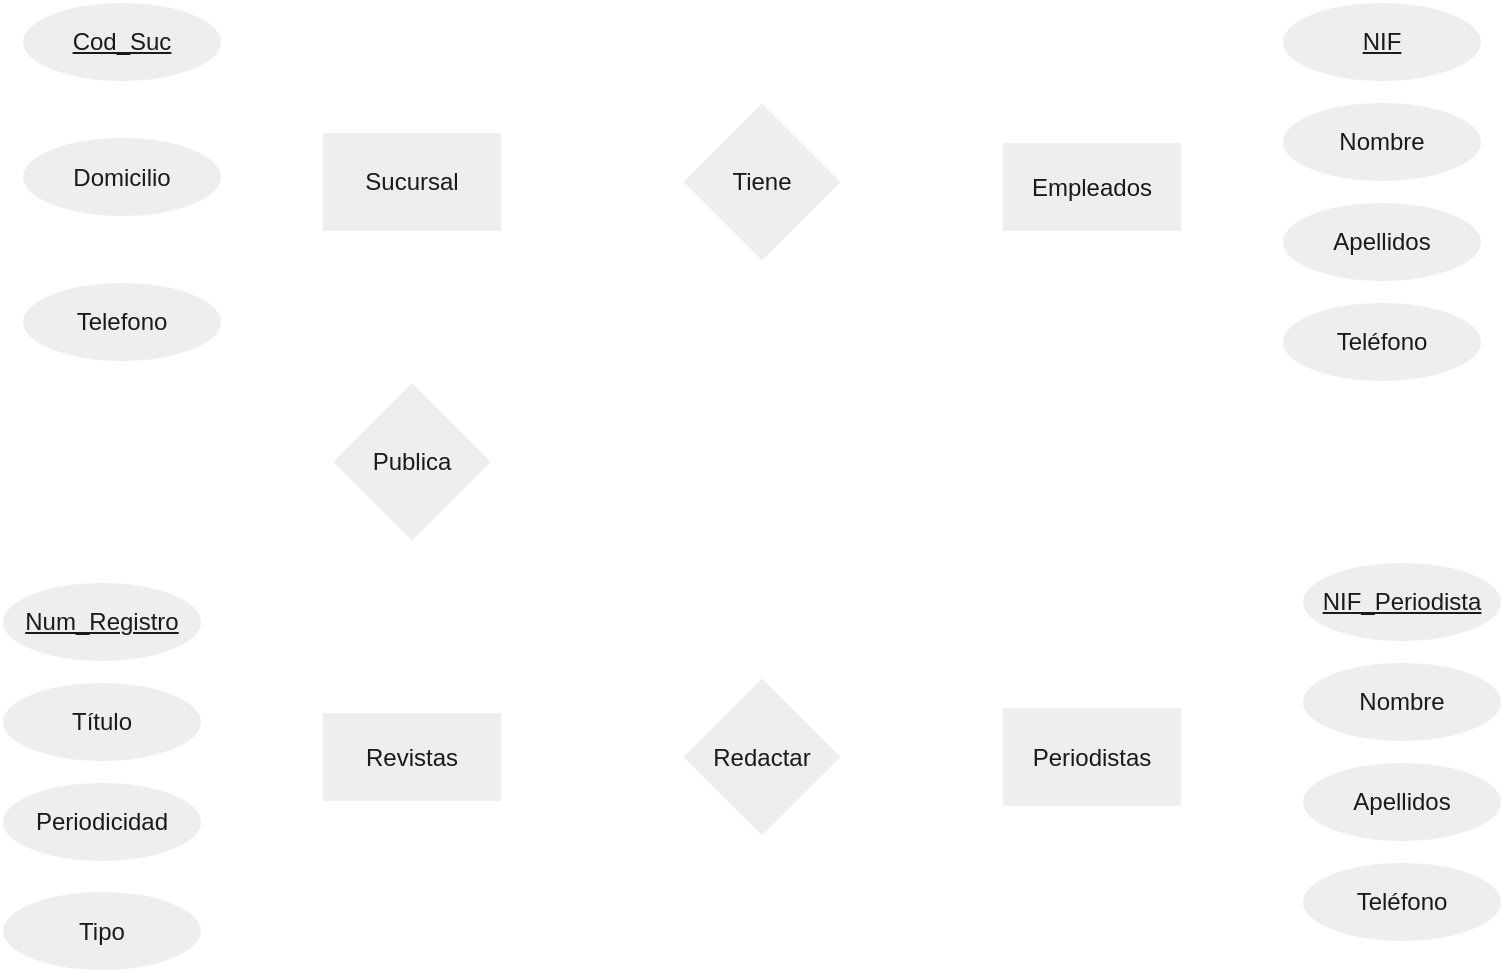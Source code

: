 <mxfile version="21.0.2" type="github"><diagram name="Página-1" id="ox2vqchbZVkBK26QEsON"><mxGraphModel dx="1434" dy="796" grid="1" gridSize="10" guides="1" tooltips="1" connect="1" arrows="1" fold="1" page="1" pageScale="1" pageWidth="827" pageHeight="1169" math="0" shadow="0"><root><mxCell id="0"/><mxCell id="1" parent="0"/><mxCell id="AbelFdgUOS8C26CB8C7A-3" value="Sucursal" style="rounded=0;whiteSpace=wrap;html=1;strokeColor=#FFFFFF;fontColor=#1A1A1A;fillColor=#EEEEEE;" vertex="1" parent="1"><mxGeometry x="180" y="235" width="90" height="50" as="geometry"/></mxCell><mxCell id="AbelFdgUOS8C26CB8C7A-5" value="Domicilio" style="ellipse;whiteSpace=wrap;html=1;strokeColor=#FFFFFF;fontColor=#1A1A1A;fillColor=#EEEEEE;" vertex="1" parent="1"><mxGeometry x="30" y="237.5" width="100" height="40" as="geometry"/></mxCell><mxCell id="AbelFdgUOS8C26CB8C7A-6" value="&lt;u&gt;Cod_Suc&lt;/u&gt;" style="ellipse;whiteSpace=wrap;html=1;strokeColor=#FFFFFF;fontColor=#1A1A1A;fillColor=#EEEEEE;" vertex="1" parent="1"><mxGeometry x="30" y="170" width="100" height="40" as="geometry"/></mxCell><mxCell id="AbelFdgUOS8C26CB8C7A-8" value="" style="endArrow=none;html=1;rounded=0;strokeColor=#FFFFFF;fontColor=#FFFFFF;entryX=0;entryY=0.25;entryDx=0;entryDy=0;" edge="1" parent="1" target="AbelFdgUOS8C26CB8C7A-3"><mxGeometry width="50" height="50" relative="1" as="geometry"><mxPoint x="130" y="190" as="sourcePoint"/><mxPoint x="180" y="140" as="targetPoint"/></mxGeometry></mxCell><mxCell id="AbelFdgUOS8C26CB8C7A-9" value="" style="endArrow=none;html=1;rounded=0;strokeColor=#FFFFFF;fontColor=#FFFFFF;entryX=0;entryY=0.5;entryDx=0;entryDy=0;" edge="1" parent="1" target="AbelFdgUOS8C26CB8C7A-3"><mxGeometry width="50" height="50" relative="1" as="geometry"><mxPoint x="130" y="260" as="sourcePoint"/><mxPoint x="180" y="210" as="targetPoint"/></mxGeometry></mxCell><mxCell id="AbelFdgUOS8C26CB8C7A-10" value="" style="endArrow=none;html=1;rounded=0;strokeColor=#FFFFFF;fontColor=#FFFFFF;entryX=0;entryY=0.5;entryDx=0;entryDy=0;" edge="1" parent="1" target="AbelFdgUOS8C26CB8C7A-3"><mxGeometry width="50" height="50" relative="1" as="geometry"><mxPoint x="130" y="330" as="sourcePoint"/><mxPoint x="180" y="280" as="targetPoint"/></mxGeometry></mxCell><mxCell id="AbelFdgUOS8C26CB8C7A-11" value="Telefono" style="ellipse;whiteSpace=wrap;html=1;strokeColor=#FFFFFF;fontColor=#1A1A1A;fillColor=#EEEEEE;" vertex="1" parent="1"><mxGeometry x="30" y="310" width="100" height="40" as="geometry"/></mxCell><mxCell id="AbelFdgUOS8C26CB8C7A-14" value="Empleados" style="rounded=0;whiteSpace=wrap;html=1;strokeColor=#FFFFFF;fontColor=#1A1A1A;fillColor=#EEEEEE;" vertex="1" parent="1"><mxGeometry x="520" y="240" width="90" height="45" as="geometry"/></mxCell><mxCell id="AbelFdgUOS8C26CB8C7A-15" value="&lt;u&gt;NIF&lt;/u&gt;" style="ellipse;whiteSpace=wrap;html=1;strokeColor=#FFFFFF;fontColor=#1A1A1A;fillColor=#EEEEEE;" vertex="1" parent="1"><mxGeometry x="660" y="170" width="100" height="40" as="geometry"/></mxCell><mxCell id="AbelFdgUOS8C26CB8C7A-16" value="Nombre" style="ellipse;whiteSpace=wrap;html=1;strokeColor=#FFFFFF;fontColor=#1A1A1A;fillColor=#EEEEEE;" vertex="1" parent="1"><mxGeometry x="660" y="220" width="100" height="40" as="geometry"/></mxCell><mxCell id="AbelFdgUOS8C26CB8C7A-17" value="Apellidos" style="ellipse;whiteSpace=wrap;html=1;strokeColor=#FFFFFF;fontColor=#1A1A1A;fillColor=#EEEEEE;" vertex="1" parent="1"><mxGeometry x="660" y="270" width="100" height="40" as="geometry"/></mxCell><mxCell id="AbelFdgUOS8C26CB8C7A-18" value="Teléfono" style="ellipse;whiteSpace=wrap;html=1;strokeColor=#FFFFFF;fontColor=#1A1A1A;fillColor=#EEEEEE;" vertex="1" parent="1"><mxGeometry x="660" y="320" width="100" height="40" as="geometry"/></mxCell><mxCell id="AbelFdgUOS8C26CB8C7A-19" value="Revistas" style="rounded=0;whiteSpace=wrap;html=1;strokeColor=#FFFFFF;fontColor=#1A1A1A;fillColor=#EEEEEE;" vertex="1" parent="1"><mxGeometry x="180" y="525" width="90" height="45" as="geometry"/></mxCell><mxCell id="AbelFdgUOS8C26CB8C7A-20" value="Título" style="ellipse;whiteSpace=wrap;html=1;strokeColor=#FFFFFF;fontColor=#1A1A1A;fillColor=#EEEEEE;" vertex="1" parent="1"><mxGeometry x="20" y="510" width="100" height="40" as="geometry"/></mxCell><mxCell id="AbelFdgUOS8C26CB8C7A-21" value="&lt;u&gt;Num_Registro&lt;/u&gt;" style="ellipse;whiteSpace=wrap;html=1;strokeColor=#FFFFFF;fontColor=#1A1A1A;fillColor=#EEEEEE;" vertex="1" parent="1"><mxGeometry x="20" y="460" width="100" height="40" as="geometry"/></mxCell><mxCell id="AbelFdgUOS8C26CB8C7A-22" value="Periodicidad" style="ellipse;whiteSpace=wrap;html=1;strokeColor=#FFFFFF;fontColor=#1A1A1A;fillColor=#EEEEEE;" vertex="1" parent="1"><mxGeometry x="20" y="560" width="100" height="40" as="geometry"/></mxCell><mxCell id="AbelFdgUOS8C26CB8C7A-23" value="Tipo" style="ellipse;whiteSpace=wrap;html=1;strokeColor=#FFFFFF;fontColor=#1A1A1A;fillColor=#EEEEEE;" vertex="1" parent="1"><mxGeometry x="20" y="614.5" width="100" height="40" as="geometry"/></mxCell><mxCell id="AbelFdgUOS8C26CB8C7A-24" value="" style="endArrow=none;html=1;rounded=0;strokeColor=#FFFFFF;fontColor=#FFFFFF;entryX=0;entryY=1;entryDx=0;entryDy=0;" edge="1" parent="1" target="AbelFdgUOS8C26CB8C7A-19"><mxGeometry width="50" height="50" relative="1" as="geometry"><mxPoint x="120" y="630" as="sourcePoint"/><mxPoint x="170" y="560" as="targetPoint"/></mxGeometry></mxCell><mxCell id="AbelFdgUOS8C26CB8C7A-25" value="" style="endArrow=none;html=1;rounded=0;strokeColor=#FFFFFF;fontColor=#FFFFFF;entryX=0;entryY=0;entryDx=0;entryDy=0;" edge="1" parent="1" target="AbelFdgUOS8C26CB8C7A-19"><mxGeometry width="50" height="50" relative="1" as="geometry"><mxPoint x="120" y="480" as="sourcePoint"/><mxPoint x="170" y="430" as="targetPoint"/></mxGeometry></mxCell><mxCell id="AbelFdgUOS8C26CB8C7A-26" value="" style="endArrow=none;html=1;rounded=0;strokeColor=#FFFFFF;fontColor=#FFFFFF;entryX=0;entryY=0.5;entryDx=0;entryDy=0;" edge="1" parent="1" target="AbelFdgUOS8C26CB8C7A-19"><mxGeometry width="50" height="50" relative="1" as="geometry"><mxPoint x="120" y="530" as="sourcePoint"/><mxPoint x="170" y="540" as="targetPoint"/></mxGeometry></mxCell><mxCell id="AbelFdgUOS8C26CB8C7A-27" value="" style="endArrow=none;html=1;rounded=0;strokeColor=#FFFFFF;fontColor=#FFFFFF;entryX=0;entryY=0.75;entryDx=0;entryDy=0;" edge="1" parent="1" target="AbelFdgUOS8C26CB8C7A-19"><mxGeometry width="50" height="50" relative="1" as="geometry"><mxPoint x="120" y="580" as="sourcePoint"/><mxPoint x="180" y="600" as="targetPoint"/></mxGeometry></mxCell><mxCell id="AbelFdgUOS8C26CB8C7A-28" value="" style="endArrow=none;html=1;rounded=0;strokeColor=#FFFFFF;fontColor=#FFFFFF;" edge="1" parent="1"><mxGeometry width="50" height="50" relative="1" as="geometry"><mxPoint x="610" y="245" as="sourcePoint"/><mxPoint x="660" y="195" as="targetPoint"/></mxGeometry></mxCell><mxCell id="AbelFdgUOS8C26CB8C7A-29" value="" style="endArrow=none;html=1;rounded=0;strokeColor=#FFFFFF;fontColor=#FFFFFF;entryX=0;entryY=0.5;entryDx=0;entryDy=0;" edge="1" parent="1" target="AbelFdgUOS8C26CB8C7A-16"><mxGeometry width="50" height="50" relative="1" as="geometry"><mxPoint x="610" y="265" as="sourcePoint"/><mxPoint x="660" y="215" as="targetPoint"/></mxGeometry></mxCell><mxCell id="AbelFdgUOS8C26CB8C7A-30" value="" style="endArrow=none;html=1;rounded=0;strokeColor=#FFFFFF;fontColor=#FFFFFF;entryX=0;entryY=0.5;entryDx=0;entryDy=0;" edge="1" parent="1" target="AbelFdgUOS8C26CB8C7A-17"><mxGeometry width="50" height="50" relative="1" as="geometry"><mxPoint x="610" y="275" as="sourcePoint"/><mxPoint x="660" y="225" as="targetPoint"/></mxGeometry></mxCell><mxCell id="AbelFdgUOS8C26CB8C7A-31" value="" style="endArrow=none;html=1;rounded=0;strokeColor=#FFFFFF;fontColor=#FFFFFF;entryX=0;entryY=0.5;entryDx=0;entryDy=0;" edge="1" parent="1" target="AbelFdgUOS8C26CB8C7A-18"><mxGeometry width="50" height="50" relative="1" as="geometry"><mxPoint x="610" y="280" as="sourcePoint"/><mxPoint x="660" y="240" as="targetPoint"/></mxGeometry></mxCell><mxCell id="AbelFdgUOS8C26CB8C7A-33" value="Periodistas" style="rounded=0;whiteSpace=wrap;html=1;strokeColor=#FFFFFF;fontColor=#1A1A1A;fillColor=#EEEEEE;" vertex="1" parent="1"><mxGeometry x="520" y="522.5" width="90" height="50" as="geometry"/></mxCell><mxCell id="AbelFdgUOS8C26CB8C7A-34" value="&lt;u&gt;NIF_Periodista&lt;/u&gt;" style="ellipse;whiteSpace=wrap;html=1;strokeColor=#FFFFFF;fontColor=#1A1A1A;fillColor=#EEEEEE;" vertex="1" parent="1"><mxGeometry x="670" y="450" width="100" height="40" as="geometry"/></mxCell><mxCell id="AbelFdgUOS8C26CB8C7A-35" value="Nombre" style="ellipse;whiteSpace=wrap;html=1;strokeColor=#FFFFFF;fontColor=#1A1A1A;fillColor=#EEEEEE;" vertex="1" parent="1"><mxGeometry x="670" y="500" width="100" height="40" as="geometry"/></mxCell><mxCell id="AbelFdgUOS8C26CB8C7A-36" value="Apellidos" style="ellipse;whiteSpace=wrap;html=1;strokeColor=#FFFFFF;fontColor=#1A1A1A;fillColor=#EEEEEE;" vertex="1" parent="1"><mxGeometry x="670" y="550" width="100" height="40" as="geometry"/></mxCell><mxCell id="AbelFdgUOS8C26CB8C7A-37" value="Teléfono" style="ellipse;whiteSpace=wrap;html=1;strokeColor=#FFFFFF;fontColor=#1A1A1A;fillColor=#EEEEEE;" vertex="1" parent="1"><mxGeometry x="670" y="600" width="100" height="40" as="geometry"/></mxCell><mxCell id="AbelFdgUOS8C26CB8C7A-38" value="" style="endArrow=none;html=1;rounded=0;strokeColor=#FFFFFF;fontColor=#FFFFFF;exitX=1;exitY=0;exitDx=0;exitDy=0;" edge="1" parent="1" source="AbelFdgUOS8C26CB8C7A-33"><mxGeometry width="50" height="50" relative="1" as="geometry"><mxPoint x="620" y="515" as="sourcePoint"/><mxPoint x="670" y="470" as="targetPoint"/></mxGeometry></mxCell><mxCell id="AbelFdgUOS8C26CB8C7A-39" value="" style="endArrow=none;html=1;rounded=0;strokeColor=#FFFFFF;fontColor=#FFFFFF;entryX=0;entryY=0.5;entryDx=0;entryDy=0;" edge="1" parent="1" target="AbelFdgUOS8C26CB8C7A-37"><mxGeometry width="50" height="50" relative="1" as="geometry"><mxPoint x="610" y="565" as="sourcePoint"/><mxPoint x="660" y="515" as="targetPoint"/></mxGeometry></mxCell><mxCell id="AbelFdgUOS8C26CB8C7A-40" value="" style="endArrow=none;html=1;rounded=0;strokeColor=#FFFFFF;fontColor=#FFFFFF;entryX=0;entryY=0.5;entryDx=0;entryDy=0;" edge="1" parent="1" target="AbelFdgUOS8C26CB8C7A-35"><mxGeometry width="50" height="50" relative="1" as="geometry"><mxPoint x="610" y="535" as="sourcePoint"/><mxPoint x="660" y="485" as="targetPoint"/></mxGeometry></mxCell><mxCell id="AbelFdgUOS8C26CB8C7A-41" value="" style="endArrow=none;html=1;rounded=0;strokeColor=#FFFFFF;fontColor=#FFFFFF;entryX=0;entryY=0.5;entryDx=0;entryDy=0;" edge="1" parent="1" target="AbelFdgUOS8C26CB8C7A-36"><mxGeometry width="50" height="50" relative="1" as="geometry"><mxPoint x="610" y="555" as="sourcePoint"/><mxPoint x="660" y="505" as="targetPoint"/></mxGeometry></mxCell><mxCell id="AbelFdgUOS8C26CB8C7A-42" value="Tiene" style="rhombus;whiteSpace=wrap;html=1;strokeColor=#FFFFFF;fontColor=#1A1A1A;fillColor=#EEEEEE;" vertex="1" parent="1"><mxGeometry x="360" y="220" width="80" height="80" as="geometry"/></mxCell><mxCell id="AbelFdgUOS8C26CB8C7A-43" value="Publica" style="rhombus;whiteSpace=wrap;html=1;strokeColor=#FFFFFF;fontColor=#1A1A1A;fillColor=#EEEEEE;" vertex="1" parent="1"><mxGeometry x="185" y="360" width="80" height="80" as="geometry"/></mxCell><mxCell id="AbelFdgUOS8C26CB8C7A-44" value="Redactar" style="rhombus;whiteSpace=wrap;html=1;strokeColor=#FFFFFF;fontColor=#1A1A1A;fillColor=#EEEEEE;" vertex="1" parent="1"><mxGeometry x="360" y="507.5" width="80" height="80" as="geometry"/></mxCell><mxCell id="AbelFdgUOS8C26CB8C7A-45" value="" style="endArrow=none;html=1;rounded=0;strokeColor=#FFFFFF;fontColor=#FFFFFF;entryX=0;entryY=0.5;entryDx=0;entryDy=0;" edge="1" parent="1" target="AbelFdgUOS8C26CB8C7A-42"><mxGeometry width="50" height="50" relative="1" as="geometry"><mxPoint x="270" y="260" as="sourcePoint"/><mxPoint x="320" y="210" as="targetPoint"/></mxGeometry></mxCell><mxCell id="AbelFdgUOS8C26CB8C7A-46" value="" style="endArrow=none;html=1;rounded=0;strokeColor=#FFFFFF;fontColor=#FFFFFF;" edge="1" parent="1"><mxGeometry width="50" height="50" relative="1" as="geometry"><mxPoint x="440" y="260" as="sourcePoint"/><mxPoint x="520" y="260" as="targetPoint"/></mxGeometry></mxCell><mxCell id="AbelFdgUOS8C26CB8C7A-47" value="" style="endArrow=none;html=1;rounded=0;strokeColor=#FFFFFF;fontColor=#FFFFFF;exitX=1;exitY=0.5;exitDx=0;exitDy=0;entryX=0;entryY=0.5;entryDx=0;entryDy=0;" edge="1" parent="1" source="AbelFdgUOS8C26CB8C7A-19" target="AbelFdgUOS8C26CB8C7A-44"><mxGeometry width="50" height="50" relative="1" as="geometry"><mxPoint x="270" y="545" as="sourcePoint"/><mxPoint x="360" y="545" as="targetPoint"/></mxGeometry></mxCell><mxCell id="AbelFdgUOS8C26CB8C7A-49" value="" style="endArrow=none;html=1;rounded=0;strokeColor=#FFFFFF;fontColor=#FFFFFF;entryX=0.5;entryY=1;entryDx=0;entryDy=0;exitX=0.5;exitY=0;exitDx=0;exitDy=0;" edge="1" parent="1" source="AbelFdgUOS8C26CB8C7A-19" target="AbelFdgUOS8C26CB8C7A-43"><mxGeometry width="50" height="50" relative="1" as="geometry"><mxPoint x="220" y="525" as="sourcePoint"/><mxPoint x="270" y="475" as="targetPoint"/></mxGeometry></mxCell><mxCell id="AbelFdgUOS8C26CB8C7A-50" value="" style="endArrow=none;html=1;rounded=0;strokeColor=#FFFFFF;fontColor=#FFFFFF;entryX=0.5;entryY=1;entryDx=0;entryDy=0;exitX=0.5;exitY=0;exitDx=0;exitDy=0;" edge="1" parent="1" source="AbelFdgUOS8C26CB8C7A-43" target="AbelFdgUOS8C26CB8C7A-3"><mxGeometry width="50" height="50" relative="1" as="geometry"><mxPoint x="220" y="360" as="sourcePoint"/><mxPoint x="270" y="310" as="targetPoint"/></mxGeometry></mxCell><mxCell id="AbelFdgUOS8C26CB8C7A-51" value="" style="endArrow=none;html=1;rounded=0;strokeColor=#FFFFFF;fontColor=#FFFFFF;entryX=0;entryY=0.5;entryDx=0;entryDy=0;" edge="1" parent="1" source="AbelFdgUOS8C26CB8C7A-44" target="AbelFdgUOS8C26CB8C7A-33"><mxGeometry width="50" height="50" relative="1" as="geometry"><mxPoint x="440" y="545" as="sourcePoint"/><mxPoint x="490" y="495" as="targetPoint"/></mxGeometry></mxCell><mxCell id="AbelFdgUOS8C26CB8C7A-52" value="&lt;font color=&quot;#ffffff&quot;&gt;1/M&lt;/font&gt;" style="text;strokeColor=none;fillColor=none;spacingLeft=4;spacingRight=4;overflow=hidden;rotatable=0;points=[[0,0.5],[1,0.5]];portConstraint=eastwest;fontSize=12;whiteSpace=wrap;html=1;fontColor=#1A1A1A;" vertex="1" parent="1"><mxGeometry x="380" y="190" width="40" height="30" as="geometry"/></mxCell></root></mxGraphModel></diagram></mxfile>